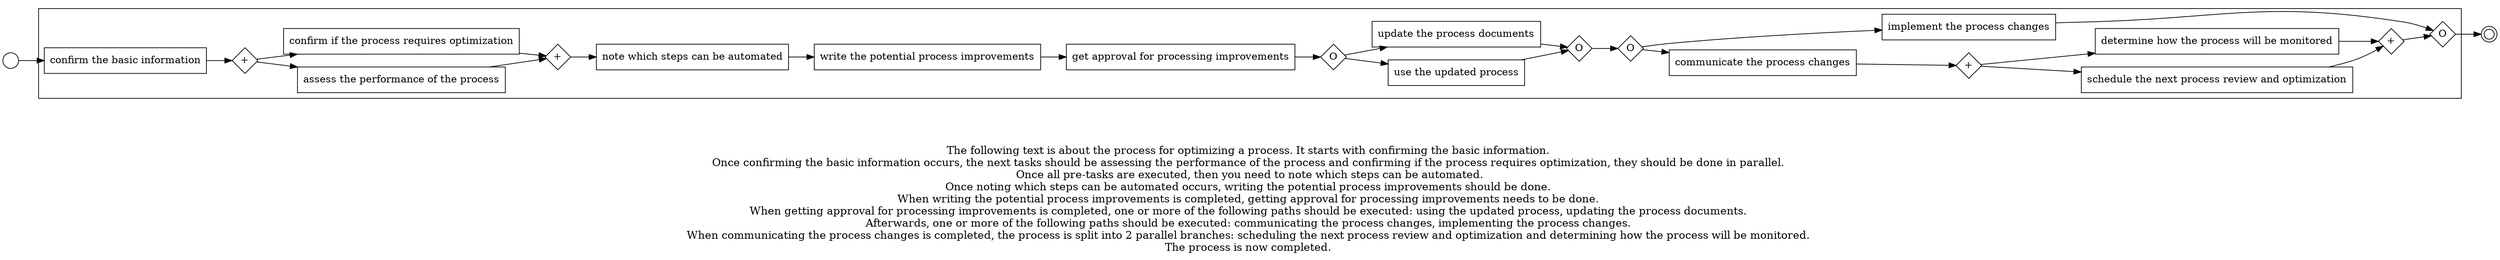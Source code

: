 digraph process_for_optimizing_a_process_70 {
	graph [rankdir=LR]
	START_NODE [label="" shape=circle width=0.3]
	subgraph CLUSTER_0 {
		"confirm the basic information" [shape=box]
		"AND_SPLIT--2. Identifying the process_FZ31" [label="+" fixedsize=true shape=diamond width=0.5]
		"confirm the basic information" -> "AND_SPLIT--2. Identifying the process_FZ31"
		"assess the performance of the process" [shape=box]
		"AND_SPLIT--2. Identifying the process_FZ31" -> "assess the performance of the process"
		"confirm if the process requires optimization" [shape=box]
		"AND_SPLIT--2. Identifying the process_FZ31" -> "confirm if the process requires optimization"
		"AND_JOIN--2. Identifying the process_FZ31" [label="+" fixedsize=true shape=diamond width=0.5]
		"assess the performance of the process" -> "AND_JOIN--2. Identifying the process_FZ31"
		"confirm if the process requires optimization" -> "AND_JOIN--2. Identifying the process_FZ31"
		"note which steps can be automated" [shape=box]
		"AND_JOIN--2. Identifying the process_FZ31" -> "note which steps can be automated"
		"write the potential process improvements" [shape=box]
		"note which steps can be automated" -> "write the potential process improvements"
		"get approval for processing improvements" [shape=box]
		"write the potential process improvements" -> "get approval for processing improvements"
		"OR_SPLIT--6. Testing the process improvements_XPHK" [label=O fixedsize=true shape=diamond width=0.5]
		"get approval for processing improvements" -> "OR_SPLIT--6. Testing the process improvements_XPHK"
		"use the updated process" [shape=box]
		"OR_SPLIT--6. Testing the process improvements_XPHK" -> "use the updated process"
		"update the process documents" [shape=box]
		"OR_SPLIT--6. Testing the process improvements_XPHK" -> "update the process documents"
		"OR_JOIN--6. Testing the process improvements_XPHK" [label=O fixedsize=true shape=diamond width=0.5]
		"use the updated process" -> "OR_JOIN--6. Testing the process improvements_XPHK"
		"update the process documents" -> "OR_JOIN--6. Testing the process improvements_XPHK"
		"OR_SPLIT--7. Optimizing the process_I1KJ" [label=O fixedsize=true shape=diamond width=0.5]
		"OR_JOIN--6. Testing the process improvements_XPHK" -> "OR_SPLIT--7. Optimizing the process_I1KJ"
		"communicate the process changes" [shape=box]
		"OR_SPLIT--7. Optimizing the process_I1KJ" -> "communicate the process changes"
		"implement the process changes" [shape=box]
		"OR_SPLIT--7. Optimizing the process_I1KJ" -> "implement the process changes"
		"AND_SPLIT--7. Optimizing the process_25GP" [label="+" fixedsize=true shape=diamond width=0.5]
		"communicate the process changes" -> "AND_SPLIT--7. Optimizing the process_25GP"
		"schedule the next process review and optimization" [shape=box]
		"AND_SPLIT--7. Optimizing the process_25GP" -> "schedule the next process review and optimization"
		"determine how the process will be monitored" [shape=box]
		"AND_SPLIT--7. Optimizing the process_25GP" -> "determine how the process will be monitored"
		"AND_JOIN--7. Optimizing the process_25GP" [label="+" fixedsize=true shape=diamond width=0.5]
		"schedule the next process review and optimization" -> "AND_JOIN--7. Optimizing the process_25GP"
		"determine how the process will be monitored" -> "AND_JOIN--7. Optimizing the process_25GP"
		"OR_JOIN--7. Optimizing the process_I1KJ" [label=O fixedsize=true shape=diamond width=0.5]
		"AND_JOIN--7. Optimizing the process_25GP" -> "OR_JOIN--7. Optimizing the process_I1KJ"
		"implement the process changes" -> "OR_JOIN--7. Optimizing the process_I1KJ"
	}
	START_NODE -> "confirm the basic information"
	END_NODE [label="" shape=doublecircle width=0.2]
	"OR_JOIN--7. Optimizing the process_I1KJ" -> END_NODE
	fontsize=15 label="\n\n
The following text is about the process for optimizing a process. It starts with confirming the basic information. 
Once confirming the basic information occurs, the next tasks should be assessing the performance of the process and confirming if the process requires optimization, they should be done in parallel. 
Once all pre-tasks are executed, then you need to note which steps can be automated.
Once noting which steps can be automated occurs, writing the potential process improvements should be done. 
When writing the potential process improvements is completed, getting approval for processing improvements needs to be done. 
When getting approval for processing improvements is completed, one or more of the following paths should be executed: using the updated process, updating the process documents. 
Afterwards, one or more of the following paths should be executed: communicating the process changes, implementing the process changes. 
When communicating the process changes is completed, the process is split into 2 parallel branches: scheduling the next process review and optimization and determining how the process will be monitored. 
The process is now completed. 
"
}
